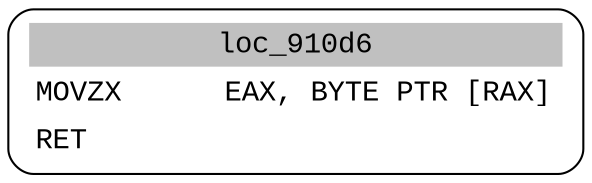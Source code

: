 digraph asm_graph {
1941 [
shape="Mrecord" fontname="Courier New"label =<<table border="0" cellborder="0" cellpadding="3"><tr><td align="center" colspan="2" bgcolor="grey">loc_910d6</td></tr><tr><td align="left">MOVZX      EAX, BYTE PTR [RAX]</td></tr><tr><td align="left">RET        </td></tr></table>> ];
}